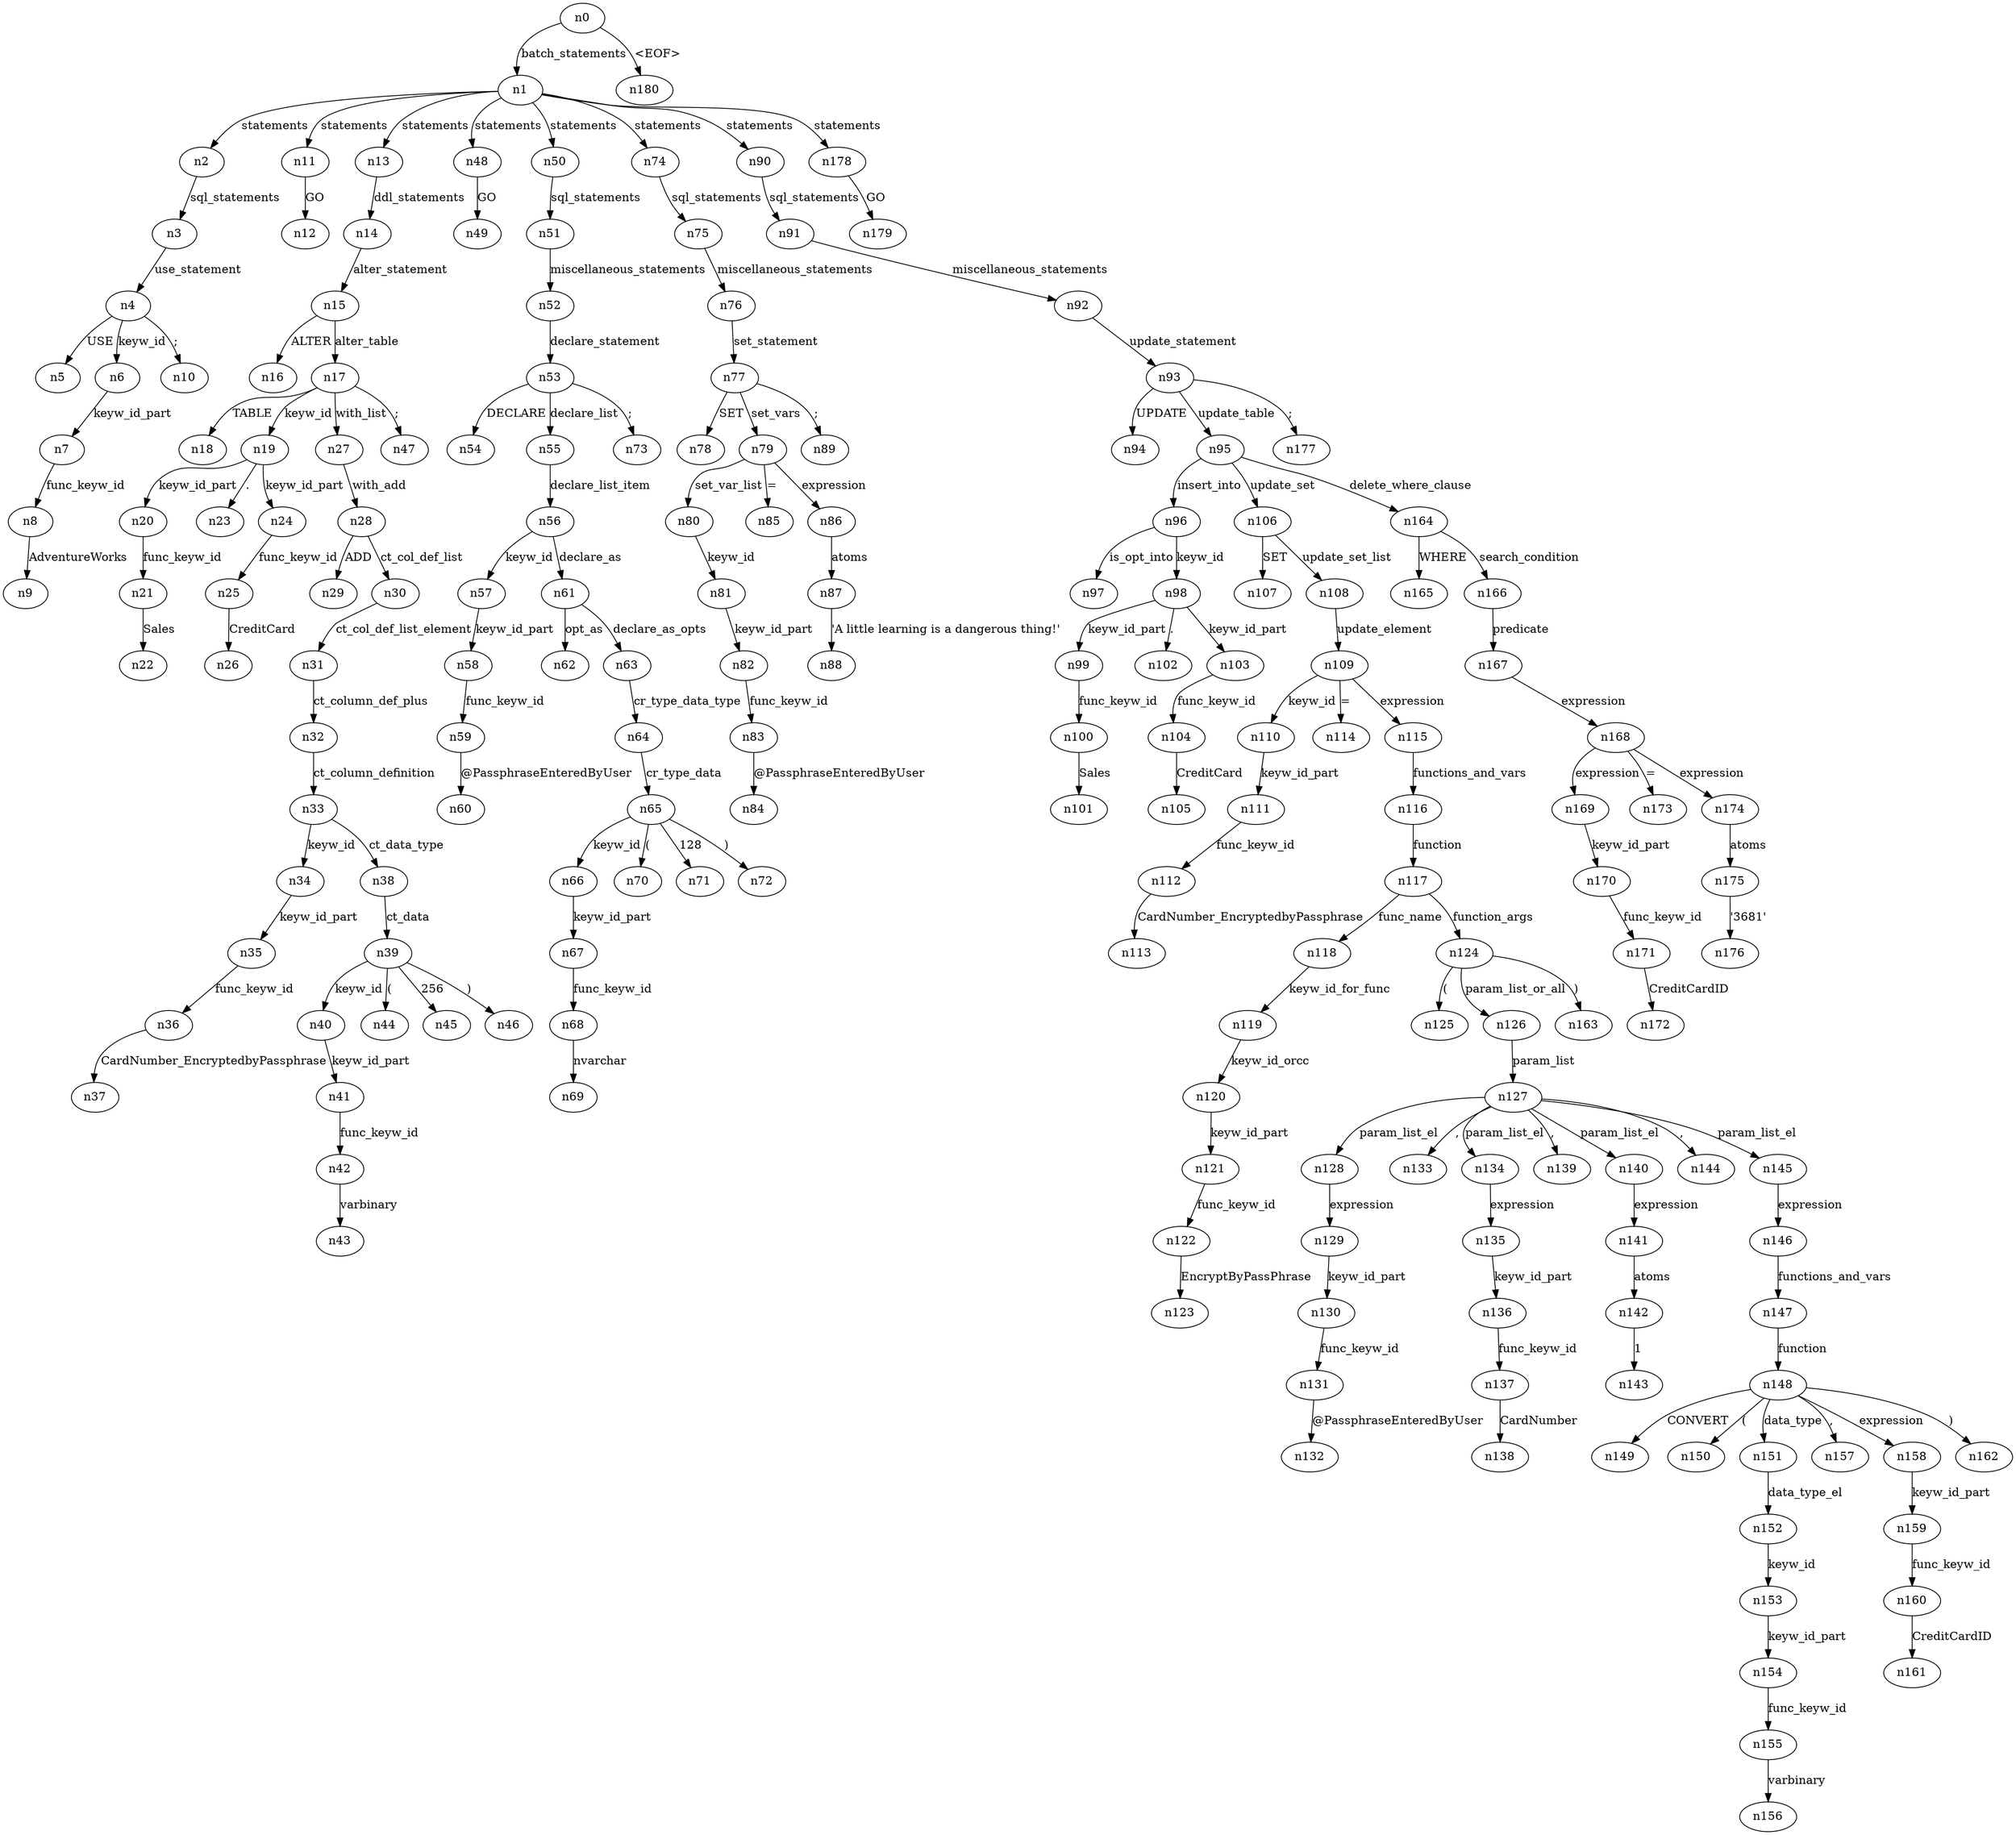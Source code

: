 digraph ParseTree {
  n0 -> n1 [label="batch_statements"];
  n1 -> n2 [label="statements"];
  n2 -> n3 [label="sql_statements"];
  n3 -> n4 [label="use_statement"];
  n4 -> n5 [label="USE"];
  n4 -> n6 [label="keyw_id"];
  n6 -> n7 [label="keyw_id_part"];
  n7 -> n8 [label="func_keyw_id"];
  n8 -> n9 [label="AdventureWorks"];
  n4 -> n10 [label=";"];
  n1 -> n11 [label="statements"];
  n11 -> n12 [label="GO"];
  n1 -> n13 [label="statements"];
  n13 -> n14 [label="ddl_statements"];
  n14 -> n15 [label="alter_statement"];
  n15 -> n16 [label="ALTER"];
  n15 -> n17 [label="alter_table"];
  n17 -> n18 [label="TABLE"];
  n17 -> n19 [label="keyw_id"];
  n19 -> n20 [label="keyw_id_part"];
  n20 -> n21 [label="func_keyw_id"];
  n21 -> n22 [label="Sales"];
  n19 -> n23 [label="."];
  n19 -> n24 [label="keyw_id_part"];
  n24 -> n25 [label="func_keyw_id"];
  n25 -> n26 [label="CreditCard"];
  n17 -> n27 [label="with_list"];
  n27 -> n28 [label="with_add"];
  n28 -> n29 [label="ADD"];
  n28 -> n30 [label="ct_col_def_list"];
  n30 -> n31 [label="ct_col_def_list_element"];
  n31 -> n32 [label="ct_column_def_plus"];
  n32 -> n33 [label="ct_column_definition"];
  n33 -> n34 [label="keyw_id"];
  n34 -> n35 [label="keyw_id_part"];
  n35 -> n36 [label="func_keyw_id"];
  n36 -> n37 [label="CardNumber_EncryptedbyPassphrase"];
  n33 -> n38 [label="ct_data_type"];
  n38 -> n39 [label="ct_data"];
  n39 -> n40 [label="keyw_id"];
  n40 -> n41 [label="keyw_id_part"];
  n41 -> n42 [label="func_keyw_id"];
  n42 -> n43 [label="varbinary"];
  n39 -> n44 [label="("];
  n39 -> n45 [label="256"];
  n39 -> n46 [label=")"];
  n17 -> n47 [label=";"];
  n1 -> n48 [label="statements"];
  n48 -> n49 [label="GO"];
  n1 -> n50 [label="statements"];
  n50 -> n51 [label="sql_statements"];
  n51 -> n52 [label="miscellaneous_statements"];
  n52 -> n53 [label="declare_statement"];
  n53 -> n54 [label="DECLARE"];
  n53 -> n55 [label="declare_list"];
  n55 -> n56 [label="declare_list_item"];
  n56 -> n57 [label="keyw_id"];
  n57 -> n58 [label="keyw_id_part"];
  n58 -> n59 [label="func_keyw_id"];
  n59 -> n60 [label="@PassphraseEnteredByUser"];
  n56 -> n61 [label="declare_as"];
  n61 -> n62 [label="opt_as"];
  n61 -> n63 [label="declare_as_opts"];
  n63 -> n64 [label="cr_type_data_type"];
  n64 -> n65 [label="cr_type_data"];
  n65 -> n66 [label="keyw_id"];
  n66 -> n67 [label="keyw_id_part"];
  n67 -> n68 [label="func_keyw_id"];
  n68 -> n69 [label="nvarchar"];
  n65 -> n70 [label="("];
  n65 -> n71 [label="128"];
  n65 -> n72 [label=")"];
  n53 -> n73 [label=";"];
  n1 -> n74 [label="statements"];
  n74 -> n75 [label="sql_statements"];
  n75 -> n76 [label="miscellaneous_statements"];
  n76 -> n77 [label="set_statement"];
  n77 -> n78 [label="SET"];
  n77 -> n79 [label="set_vars"];
  n79 -> n80 [label="set_var_list"];
  n80 -> n81 [label="keyw_id"];
  n81 -> n82 [label="keyw_id_part"];
  n82 -> n83 [label="func_keyw_id"];
  n83 -> n84 [label="@PassphraseEnteredByUser"];
  n79 -> n85 [label="="];
  n79 -> n86 [label="expression"];
  n86 -> n87 [label="atoms"];
  n87 -> n88 [label="'A little learning is a dangerous thing!'"];
  n77 -> n89 [label=";"];
  n1 -> n90 [label="statements"];
  n90 -> n91 [label="sql_statements"];
  n91 -> n92 [label="miscellaneous_statements"];
  n92 -> n93 [label="update_statement"];
  n93 -> n94 [label="UPDATE"];
  n93 -> n95 [label="update_table"];
  n95 -> n96 [label="insert_into"];
  n96 -> n97 [label="is_opt_into"];
  n96 -> n98 [label="keyw_id"];
  n98 -> n99 [label="keyw_id_part"];
  n99 -> n100 [label="func_keyw_id"];
  n100 -> n101 [label="Sales"];
  n98 -> n102 [label="."];
  n98 -> n103 [label="keyw_id_part"];
  n103 -> n104 [label="func_keyw_id"];
  n104 -> n105 [label="CreditCard"];
  n95 -> n106 [label="update_set"];
  n106 -> n107 [label="SET"];
  n106 -> n108 [label="update_set_list"];
  n108 -> n109 [label="update_element"];
  n109 -> n110 [label="keyw_id"];
  n110 -> n111 [label="keyw_id_part"];
  n111 -> n112 [label="func_keyw_id"];
  n112 -> n113 [label="CardNumber_EncryptedbyPassphrase"];
  n109 -> n114 [label="="];
  n109 -> n115 [label="expression"];
  n115 -> n116 [label="functions_and_vars"];
  n116 -> n117 [label="function"];
  n117 -> n118 [label="func_name"];
  n118 -> n119 [label="keyw_id_for_func"];
  n119 -> n120 [label="keyw_id_orcc"];
  n120 -> n121 [label="keyw_id_part"];
  n121 -> n122 [label="func_keyw_id"];
  n122 -> n123 [label="EncryptByPassPhrase"];
  n117 -> n124 [label="function_args"];
  n124 -> n125 [label="("];
  n124 -> n126 [label="param_list_or_all"];
  n126 -> n127 [label="param_list"];
  n127 -> n128 [label="param_list_el"];
  n128 -> n129 [label="expression"];
  n129 -> n130 [label="keyw_id_part"];
  n130 -> n131 [label="func_keyw_id"];
  n131 -> n132 [label="@PassphraseEnteredByUser"];
  n127 -> n133 [label=","];
  n127 -> n134 [label="param_list_el"];
  n134 -> n135 [label="expression"];
  n135 -> n136 [label="keyw_id_part"];
  n136 -> n137 [label="func_keyw_id"];
  n137 -> n138 [label="CardNumber"];
  n127 -> n139 [label=","];
  n127 -> n140 [label="param_list_el"];
  n140 -> n141 [label="expression"];
  n141 -> n142 [label="atoms"];
  n142 -> n143 [label="1"];
  n127 -> n144 [label=","];
  n127 -> n145 [label="param_list_el"];
  n145 -> n146 [label="expression"];
  n146 -> n147 [label="functions_and_vars"];
  n147 -> n148 [label="function"];
  n148 -> n149 [label="CONVERT"];
  n148 -> n150 [label="("];
  n148 -> n151 [label="data_type"];
  n151 -> n152 [label="data_type_el"];
  n152 -> n153 [label="keyw_id"];
  n153 -> n154 [label="keyw_id_part"];
  n154 -> n155 [label="func_keyw_id"];
  n155 -> n156 [label="varbinary"];
  n148 -> n157 [label=","];
  n148 -> n158 [label="expression"];
  n158 -> n159 [label="keyw_id_part"];
  n159 -> n160 [label="func_keyw_id"];
  n160 -> n161 [label="CreditCardID"];
  n148 -> n162 [label=")"];
  n124 -> n163 [label=")"];
  n95 -> n164 [label="delete_where_clause"];
  n164 -> n165 [label="WHERE"];
  n164 -> n166 [label="search_condition"];
  n166 -> n167 [label="predicate"];
  n167 -> n168 [label="expression"];
  n168 -> n169 [label="expression"];
  n169 -> n170 [label="keyw_id_part"];
  n170 -> n171 [label="func_keyw_id"];
  n171 -> n172 [label="CreditCardID"];
  n168 -> n173 [label="="];
  n168 -> n174 [label="expression"];
  n174 -> n175 [label="atoms"];
  n175 -> n176 [label="'3681'"];
  n93 -> n177 [label=";"];
  n1 -> n178 [label="statements"];
  n178 -> n179 [label="GO"];
  n0 -> n180 [label="<EOF>"];
}